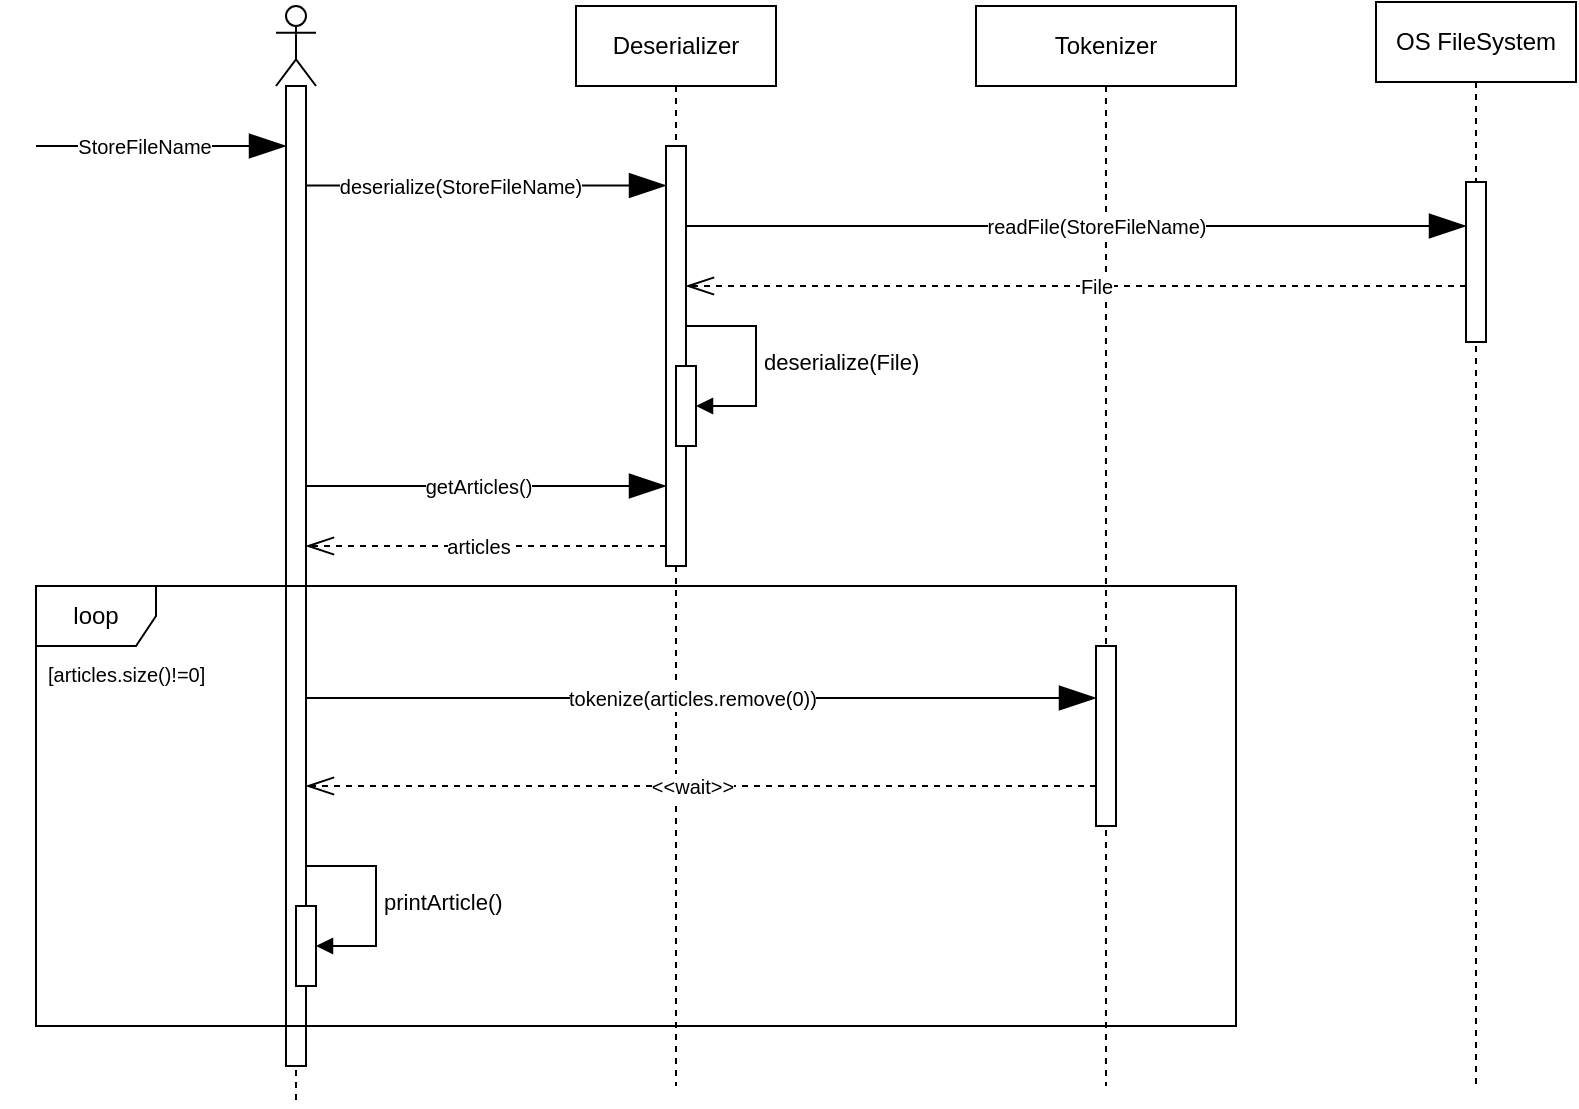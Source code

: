 <mxfile version="21.2.8" type="device">
  <diagram name="Page-1" id="2YBvvXClWsGukQMizWep">
    <mxGraphModel dx="1147" dy="-398" grid="1" gridSize="10" guides="1" tooltips="1" connect="1" arrows="1" fold="1" page="1" pageScale="1" pageWidth="850" pageHeight="1100" math="0" shadow="0">
      <root>
        <mxCell id="0" />
        <mxCell id="1" parent="0" />
        <mxCell id="e4sT_B0Zx0sF4ydA3e-R-1" value="" style="shape=umlLifeline;perimeter=lifelinePerimeter;whiteSpace=wrap;html=1;container=1;dropTarget=0;collapsible=0;recursiveResize=0;outlineConnect=0;portConstraint=eastwest;newEdgeStyle={&quot;edgeStyle&quot;:&quot;elbowEdgeStyle&quot;,&quot;elbow&quot;:&quot;vertical&quot;,&quot;curved&quot;:0,&quot;rounded&quot;:0};participant=umlActor;" parent="1" vertex="1">
          <mxGeometry x="160" y="1160" width="20" height="550" as="geometry" />
        </mxCell>
        <mxCell id="e4sT_B0Zx0sF4ydA3e-R-2" value="" style="html=1;points=[];perimeter=orthogonalPerimeter;outlineConnect=0;targetShapes=umlLifeline;portConstraint=eastwest;newEdgeStyle={&quot;edgeStyle&quot;:&quot;elbowEdgeStyle&quot;,&quot;elbow&quot;:&quot;vertical&quot;,&quot;curved&quot;:0,&quot;rounded&quot;:0};" parent="e4sT_B0Zx0sF4ydA3e-R-1" vertex="1">
          <mxGeometry x="5" y="40" width="10" height="490" as="geometry" />
        </mxCell>
        <mxCell id="e4sT_B0Zx0sF4ydA3e-R-27" value="OS FileSystem" style="shape=umlLifeline;perimeter=lifelinePerimeter;whiteSpace=wrap;html=1;container=1;dropTarget=0;collapsible=0;recursiveResize=0;outlineConnect=0;portConstraint=eastwest;newEdgeStyle={&quot;edgeStyle&quot;:&quot;elbowEdgeStyle&quot;,&quot;elbow&quot;:&quot;vertical&quot;,&quot;curved&quot;:0,&quot;rounded&quot;:0};" parent="1" vertex="1">
          <mxGeometry x="710" y="1158" width="100" height="542" as="geometry" />
        </mxCell>
        <mxCell id="e4sT_B0Zx0sF4ydA3e-R-50" value="" style="html=1;points=[];perimeter=orthogonalPerimeter;outlineConnect=0;targetShapes=umlLifeline;portConstraint=eastwest;newEdgeStyle={&quot;edgeStyle&quot;:&quot;elbowEdgeStyle&quot;,&quot;elbow&quot;:&quot;vertical&quot;,&quot;curved&quot;:0,&quot;rounded&quot;:0};" parent="e4sT_B0Zx0sF4ydA3e-R-27" vertex="1">
          <mxGeometry x="45" y="90" width="10" height="80" as="geometry" />
        </mxCell>
        <mxCell id="e4sT_B0Zx0sF4ydA3e-R-34" value="Deserializer" style="shape=umlLifeline;perimeter=lifelinePerimeter;whiteSpace=wrap;html=1;container=1;dropTarget=0;collapsible=0;recursiveResize=0;outlineConnect=0;portConstraint=eastwest;newEdgeStyle={&quot;edgeStyle&quot;:&quot;elbowEdgeStyle&quot;,&quot;elbow&quot;:&quot;vertical&quot;,&quot;curved&quot;:0,&quot;rounded&quot;:0};" parent="1" vertex="1">
          <mxGeometry x="310" y="1160" width="100" height="540" as="geometry" />
        </mxCell>
        <mxCell id="e4sT_B0Zx0sF4ydA3e-R-49" value="" style="html=1;points=[];perimeter=orthogonalPerimeter;outlineConnect=0;targetShapes=umlLifeline;portConstraint=eastwest;newEdgeStyle={&quot;edgeStyle&quot;:&quot;elbowEdgeStyle&quot;,&quot;elbow&quot;:&quot;vertical&quot;,&quot;curved&quot;:0,&quot;rounded&quot;:0};" parent="e4sT_B0Zx0sF4ydA3e-R-34" vertex="1">
          <mxGeometry x="45" y="70" width="10" height="210" as="geometry" />
        </mxCell>
        <mxCell id="GCsYeASOzyGE3Qa3lxFm-5" value="" style="html=1;points=[];perimeter=orthogonalPerimeter;outlineConnect=0;targetShapes=umlLifeline;portConstraint=eastwest;newEdgeStyle={&quot;edgeStyle&quot;:&quot;elbowEdgeStyle&quot;,&quot;elbow&quot;:&quot;vertical&quot;,&quot;curved&quot;:0,&quot;rounded&quot;:0};" vertex="1" parent="e4sT_B0Zx0sF4ydA3e-R-34">
          <mxGeometry x="50" y="180" width="10" height="40" as="geometry" />
        </mxCell>
        <mxCell id="GCsYeASOzyGE3Qa3lxFm-6" value="deserialize(File)" style="html=1;align=left;spacingLeft=2;endArrow=block;rounded=0;edgeStyle=orthogonalEdgeStyle;curved=0;rounded=0;" edge="1" target="GCsYeASOzyGE3Qa3lxFm-5" parent="e4sT_B0Zx0sF4ydA3e-R-34" source="e4sT_B0Zx0sF4ydA3e-R-49">
          <mxGeometry relative="1" as="geometry">
            <mxPoint x="60" y="160" as="sourcePoint" />
            <Array as="points">
              <mxPoint x="90" y="160" />
              <mxPoint x="90" y="200" />
            </Array>
          </mxGeometry>
        </mxCell>
        <mxCell id="e4sT_B0Zx0sF4ydA3e-R-36" value="Tokenizer" style="shape=umlLifeline;perimeter=lifelinePerimeter;whiteSpace=wrap;html=1;container=1;dropTarget=0;collapsible=0;recursiveResize=0;outlineConnect=0;portConstraint=eastwest;newEdgeStyle={&quot;edgeStyle&quot;:&quot;elbowEdgeStyle&quot;,&quot;elbow&quot;:&quot;vertical&quot;,&quot;curved&quot;:0,&quot;rounded&quot;:0};" parent="1" vertex="1">
          <mxGeometry x="510" y="1160" width="130" height="540" as="geometry" />
        </mxCell>
        <mxCell id="e4sT_B0Zx0sF4ydA3e-R-45" value="loop" style="shape=umlFrame;whiteSpace=wrap;html=1;pointerEvents=0;" parent="e4sT_B0Zx0sF4ydA3e-R-36" vertex="1">
          <mxGeometry x="-470" y="290" width="600" height="220" as="geometry" />
        </mxCell>
        <mxCell id="e4sT_B0Zx0sF4ydA3e-R-46" value="&lt;font style=&quot;font-size: 10px;&quot;&gt;[articles.size()!=0]&lt;/font&gt;" style="text;strokeColor=none;fillColor=none;align=left;verticalAlign=top;spacingLeft=4;spacingRight=4;overflow=hidden;rotatable=0;points=[[0,0.5],[1,0.5]];portConstraint=eastwest;whiteSpace=wrap;html=1;" parent="e4sT_B0Zx0sF4ydA3e-R-36" vertex="1">
          <mxGeometry x="-470" y="320" width="130" height="26" as="geometry" />
        </mxCell>
        <mxCell id="e4sT_B0Zx0sF4ydA3e-R-48" value="&lt;font style=&quot;font-size: 10px;&quot;&gt;&amp;lt;&amp;lt;wait&amp;gt;&amp;gt;&lt;/font&gt;" style="endArrow=openThin;endSize=12;dashed=1;html=1;rounded=0;endFill=0;" parent="e4sT_B0Zx0sF4ydA3e-R-36" source="e4sT_B0Zx0sF4ydA3e-R-51" edge="1">
          <mxGeometry x="0.026" width="160" relative="1" as="geometry">
            <mxPoint x="280" y="390" as="sourcePoint" />
            <mxPoint x="-335" y="390" as="targetPoint" />
            <Array as="points">
              <mxPoint x="40" y="390" />
              <mxPoint x="-210" y="390" />
            </Array>
            <mxPoint as="offset" />
          </mxGeometry>
        </mxCell>
        <mxCell id="e4sT_B0Zx0sF4ydA3e-R-51" value="" style="html=1;points=[];perimeter=orthogonalPerimeter;outlineConnect=0;targetShapes=umlLifeline;portConstraint=eastwest;newEdgeStyle={&quot;edgeStyle&quot;:&quot;elbowEdgeStyle&quot;,&quot;elbow&quot;:&quot;vertical&quot;,&quot;curved&quot;:0,&quot;rounded&quot;:0};" parent="e4sT_B0Zx0sF4ydA3e-R-36" vertex="1">
          <mxGeometry x="60" y="320" width="10" height="90" as="geometry" />
        </mxCell>
        <mxCell id="e4sT_B0Zx0sF4ydA3e-R-55" value="&lt;font style=&quot;font-size: 10px;&quot;&gt;tokenize(articles.remove(0))&lt;/font&gt;" style="endArrow=blockThin;endSize=16;endFill=1;html=1;rounded=0;" parent="e4sT_B0Zx0sF4ydA3e-R-36" target="e4sT_B0Zx0sF4ydA3e-R-51" edge="1">
          <mxGeometry x="-0.026" width="160" relative="1" as="geometry">
            <mxPoint x="-335" y="346" as="sourcePoint" />
            <mxPoint x="140" y="346.0" as="targetPoint" />
            <mxPoint as="offset" />
            <Array as="points">
              <mxPoint x="-165" y="346" />
            </Array>
          </mxGeometry>
        </mxCell>
        <mxCell id="GCsYeASOzyGE3Qa3lxFm-7" value="" style="html=1;points=[];perimeter=orthogonalPerimeter;outlineConnect=0;targetShapes=umlLifeline;portConstraint=eastwest;newEdgeStyle={&quot;edgeStyle&quot;:&quot;elbowEdgeStyle&quot;,&quot;elbow&quot;:&quot;vertical&quot;,&quot;curved&quot;:0,&quot;rounded&quot;:0};" vertex="1" parent="e4sT_B0Zx0sF4ydA3e-R-36">
          <mxGeometry x="-340" y="450" width="10" height="40" as="geometry" />
        </mxCell>
        <mxCell id="GCsYeASOzyGE3Qa3lxFm-8" value="printArticle()" style="html=1;align=left;spacingLeft=2;endArrow=block;rounded=0;edgeStyle=orthogonalEdgeStyle;curved=0;rounded=0;" edge="1" parent="e4sT_B0Zx0sF4ydA3e-R-36" target="GCsYeASOzyGE3Qa3lxFm-7">
          <mxGeometry relative="1" as="geometry">
            <mxPoint x="-335" y="430" as="sourcePoint" />
            <Array as="points">
              <mxPoint x="-300" y="430" />
              <mxPoint x="-300" y="470" />
            </Array>
          </mxGeometry>
        </mxCell>
        <mxCell id="e4sT_B0Zx0sF4ydA3e-R-38" value="&lt;font style=&quot;font-size: 10px;&quot;&gt;deserialize(StoreFileName)&lt;/font&gt;" style="endArrow=blockThin;endSize=16;endFill=1;html=1;rounded=0;" parent="1" edge="1" target="e4sT_B0Zx0sF4ydA3e-R-49">
          <mxGeometry x="-0.143" width="160" relative="1" as="geometry">
            <mxPoint x="175" y="1249.77" as="sourcePoint" />
            <mxPoint x="350" y="1250" as="targetPoint" />
            <mxPoint as="offset" />
            <Array as="points">
              <mxPoint x="340" y="1249.77" />
            </Array>
          </mxGeometry>
        </mxCell>
        <mxCell id="e4sT_B0Zx0sF4ydA3e-R-39" value="&lt;font style=&quot;font-size: 10px;&quot;&gt;readFile(StoreFileName)&lt;/font&gt;" style="endArrow=blockThin;endSize=16;endFill=1;html=1;rounded=0;" parent="1" edge="1" target="e4sT_B0Zx0sF4ydA3e-R-50">
          <mxGeometry x="0.051" width="160" relative="1" as="geometry">
            <mxPoint x="365" y="1270" as="sourcePoint" />
            <mxPoint x="750" y="1270" as="targetPoint" />
            <mxPoint as="offset" />
            <Array as="points">
              <mxPoint x="535" y="1270" />
            </Array>
          </mxGeometry>
        </mxCell>
        <mxCell id="e4sT_B0Zx0sF4ydA3e-R-40" value="&lt;font style=&quot;font-size: 10px;&quot;&gt;File&lt;/font&gt;" style="endArrow=openThin;endSize=12;dashed=1;html=1;rounded=0;endFill=0;" parent="1" edge="1" source="e4sT_B0Zx0sF4ydA3e-R-50">
          <mxGeometry x="-0.051" width="160" relative="1" as="geometry">
            <mxPoint x="675" y="1300" as="sourcePoint" />
            <mxPoint x="365" y="1300" as="targetPoint" />
            <Array as="points">
              <mxPoint x="740" y="1300" />
              <mxPoint x="650" y="1300" />
            </Array>
            <mxPoint as="offset" />
          </mxGeometry>
        </mxCell>
        <mxCell id="GCsYeASOzyGE3Qa3lxFm-3" value="&lt;font style=&quot;font-size: 10px;&quot;&gt;getArticles()&lt;/font&gt;" style="endArrow=blockThin;endSize=16;endFill=1;html=1;rounded=0;" edge="1" parent="1">
          <mxGeometry x="-0.043" width="160" relative="1" as="geometry">
            <mxPoint x="175" y="1400" as="sourcePoint" />
            <mxPoint x="355" y="1400" as="targetPoint" />
            <mxPoint as="offset" />
            <Array as="points">
              <mxPoint x="345" y="1400" />
            </Array>
          </mxGeometry>
        </mxCell>
        <mxCell id="GCsYeASOzyGE3Qa3lxFm-4" value="&lt;font style=&quot;font-size: 10px;&quot;&gt;articles&lt;/font&gt;" style="endArrow=openThin;endSize=12;dashed=1;html=1;rounded=0;endFill=0;" edge="1" parent="1">
          <mxGeometry x="0.043" width="160" relative="1" as="geometry">
            <mxPoint x="355" y="1430" as="sourcePoint" />
            <mxPoint x="175" y="1430" as="targetPoint" />
            <Array as="points">
              <mxPoint x="310" y="1430" />
            </Array>
            <mxPoint as="offset" />
          </mxGeometry>
        </mxCell>
        <mxCell id="GCsYeASOzyGE3Qa3lxFm-9" value="&lt;font style=&quot;font-size: 10px;&quot;&gt;StoreFileName&lt;/font&gt;" style="endArrow=blockThin;endSize=16;endFill=1;html=1;rounded=0;" edge="1" parent="1" target="e4sT_B0Zx0sF4ydA3e-R-2">
          <mxGeometry x="-0.143" width="160" relative="1" as="geometry">
            <mxPoint x="40" y="1230" as="sourcePoint" />
            <mxPoint x="160" y="1230.23" as="targetPoint" />
            <mxPoint as="offset" />
            <Array as="points">
              <mxPoint x="145" y="1230" />
            </Array>
          </mxGeometry>
        </mxCell>
      </root>
    </mxGraphModel>
  </diagram>
</mxfile>
